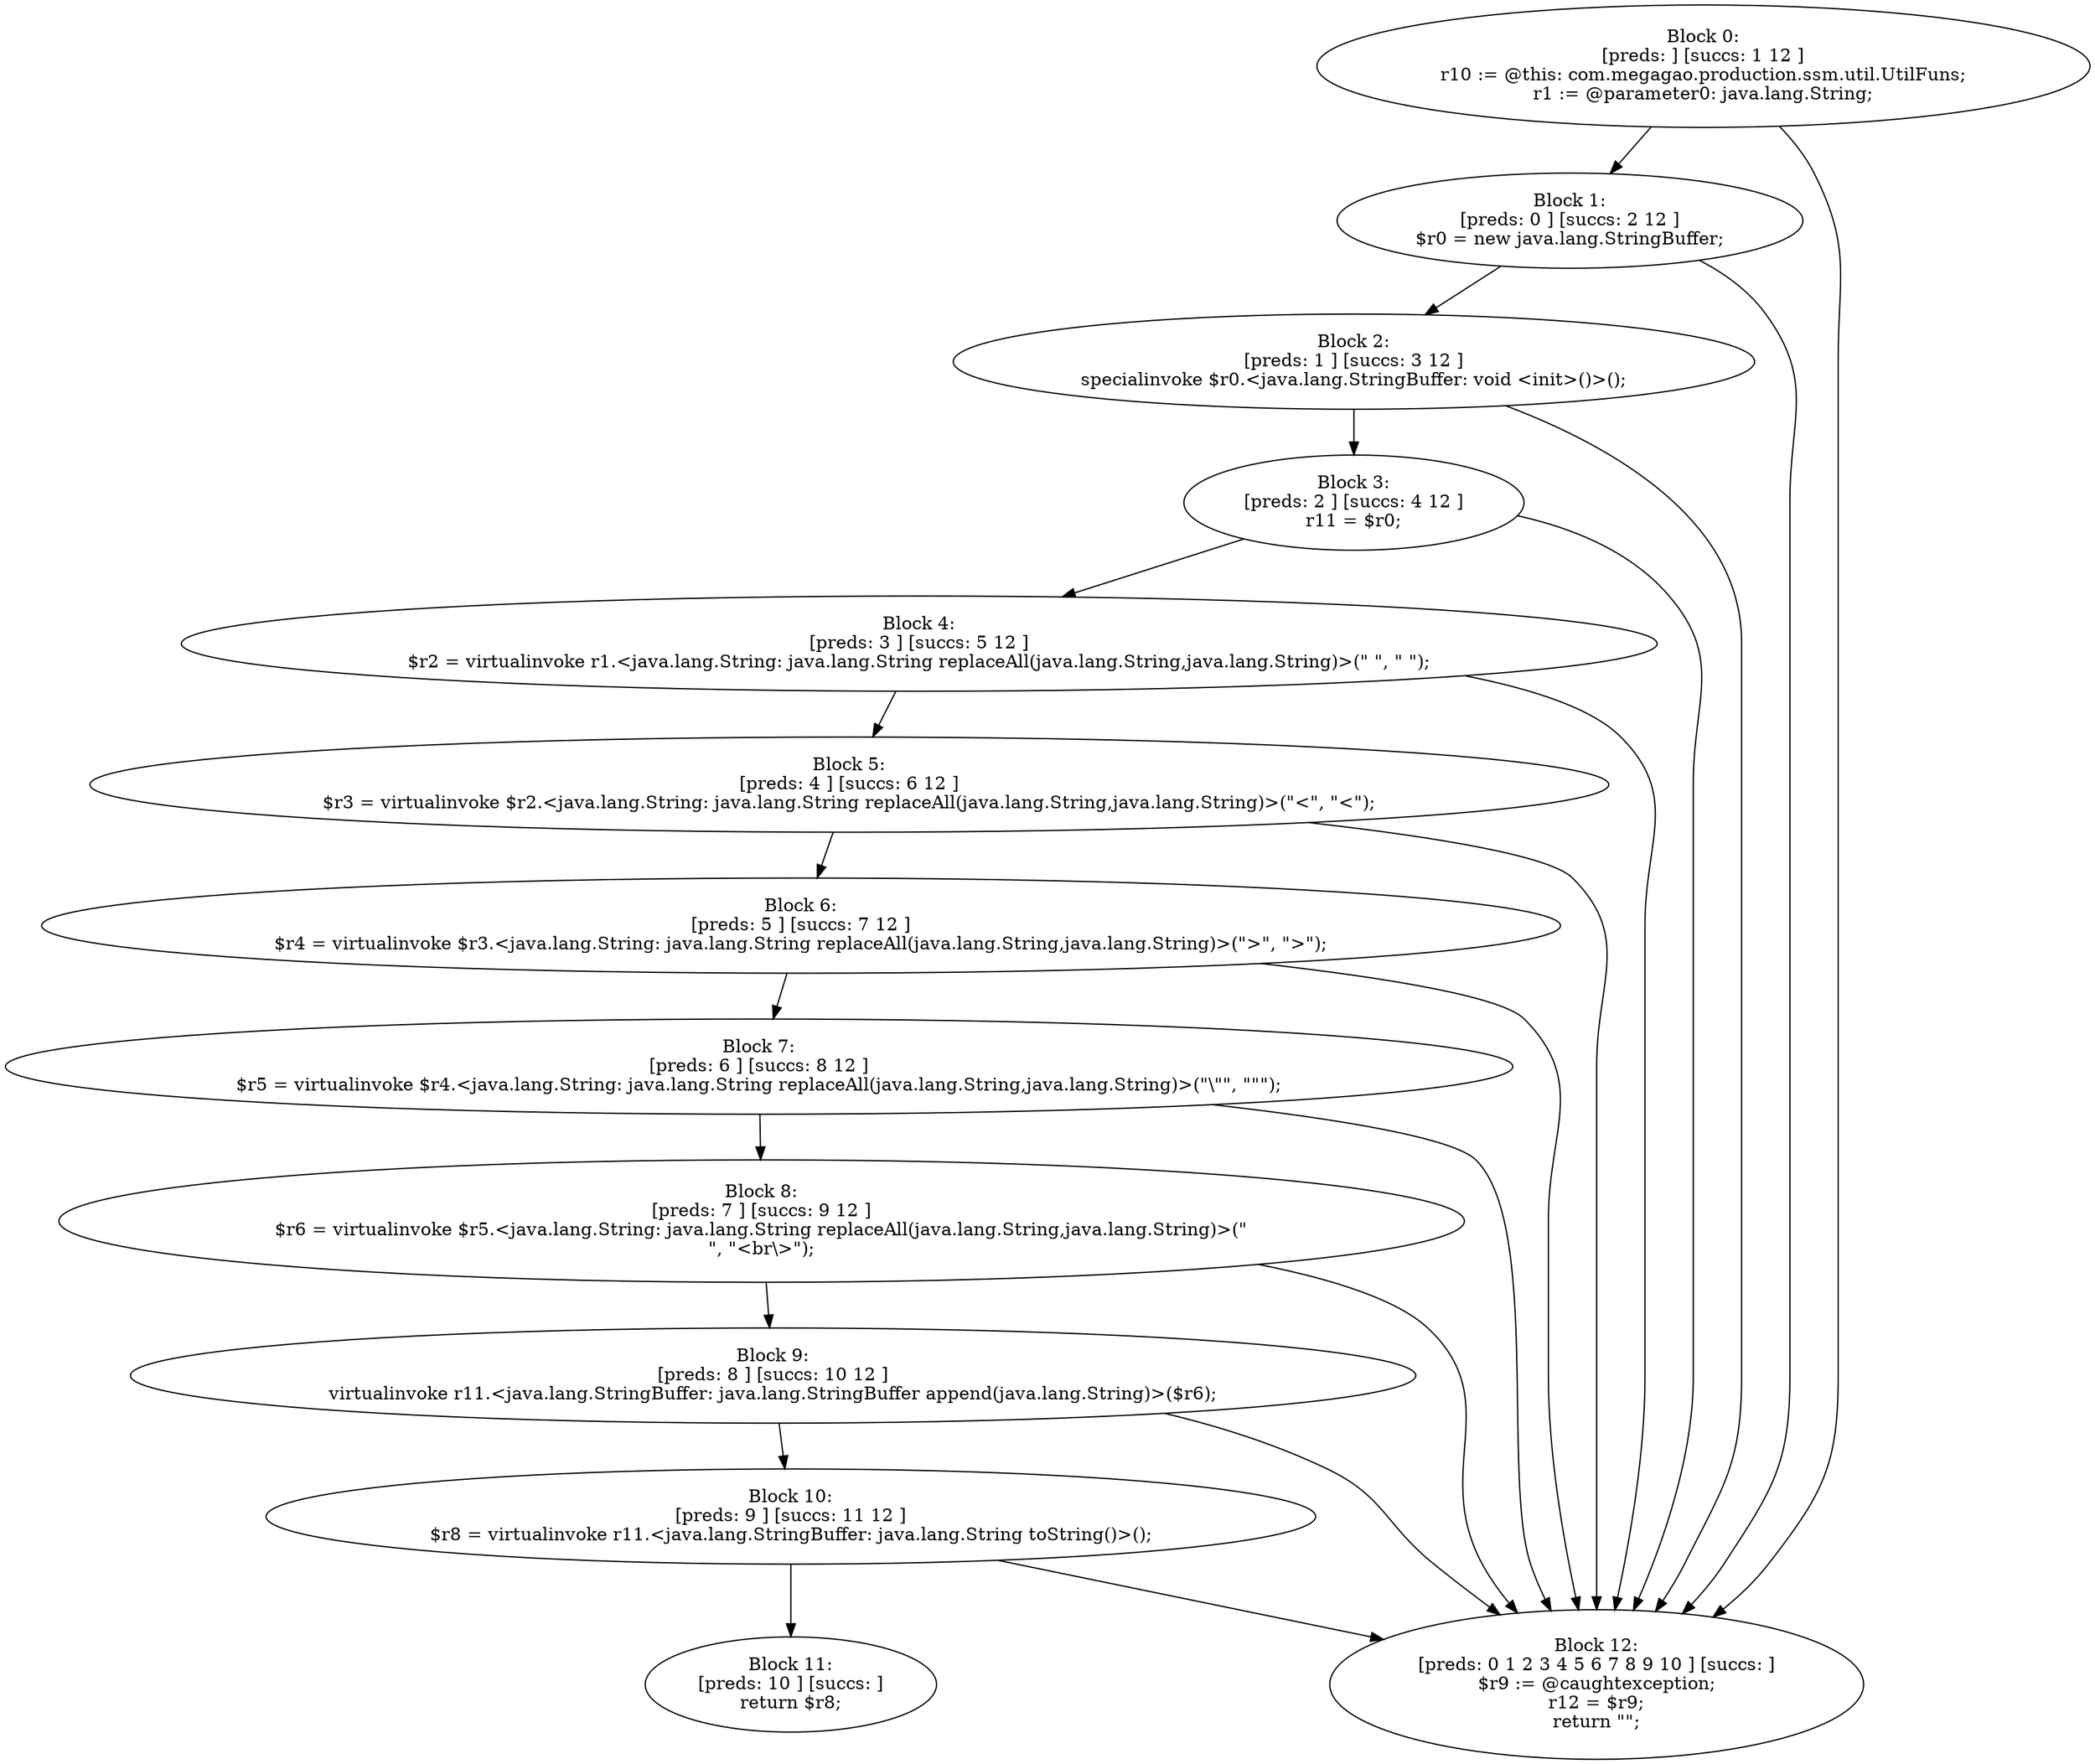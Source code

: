 digraph "unitGraph" {
    "Block 0:
[preds: ] [succs: 1 12 ]
r10 := @this: com.megagao.production.ssm.util.UtilFuns;
r1 := @parameter0: java.lang.String;
"
    "Block 1:
[preds: 0 ] [succs: 2 12 ]
$r0 = new java.lang.StringBuffer;
"
    "Block 2:
[preds: 1 ] [succs: 3 12 ]
specialinvoke $r0.<java.lang.StringBuffer: void <init>()>();
"
    "Block 3:
[preds: 2 ] [succs: 4 12 ]
r11 = $r0;
"
    "Block 4:
[preds: 3 ] [succs: 5 12 ]
$r2 = virtualinvoke r1.<java.lang.String: java.lang.String replaceAll(java.lang.String,java.lang.String)>(\" \", \"&nbsp;\");
"
    "Block 5:
[preds: 4 ] [succs: 6 12 ]
$r3 = virtualinvoke $r2.<java.lang.String: java.lang.String replaceAll(java.lang.String,java.lang.String)>(\"<\", \"&lt;\");
"
    "Block 6:
[preds: 5 ] [succs: 7 12 ]
$r4 = virtualinvoke $r3.<java.lang.String: java.lang.String replaceAll(java.lang.String,java.lang.String)>(\">\", \"&gt;\");
"
    "Block 7:
[preds: 6 ] [succs: 8 12 ]
$r5 = virtualinvoke $r4.<java.lang.String: java.lang.String replaceAll(java.lang.String,java.lang.String)>(\"\\\"\", \"&quot;\");
"
    "Block 8:
[preds: 7 ] [succs: 9 12 ]
$r6 = virtualinvoke $r5.<java.lang.String: java.lang.String replaceAll(java.lang.String,java.lang.String)>(\"\n\", \"<br\\>\");
"
    "Block 9:
[preds: 8 ] [succs: 10 12 ]
virtualinvoke r11.<java.lang.StringBuffer: java.lang.StringBuffer append(java.lang.String)>($r6);
"
    "Block 10:
[preds: 9 ] [succs: 11 12 ]
$r8 = virtualinvoke r11.<java.lang.StringBuffer: java.lang.String toString()>();
"
    "Block 11:
[preds: 10 ] [succs: ]
return $r8;
"
    "Block 12:
[preds: 0 1 2 3 4 5 6 7 8 9 10 ] [succs: ]
$r9 := @caughtexception;
r12 = $r9;
return \"\";
"
    "Block 0:
[preds: ] [succs: 1 12 ]
r10 := @this: com.megagao.production.ssm.util.UtilFuns;
r1 := @parameter0: java.lang.String;
"->"Block 1:
[preds: 0 ] [succs: 2 12 ]
$r0 = new java.lang.StringBuffer;
";
    "Block 0:
[preds: ] [succs: 1 12 ]
r10 := @this: com.megagao.production.ssm.util.UtilFuns;
r1 := @parameter0: java.lang.String;
"->"Block 12:
[preds: 0 1 2 3 4 5 6 7 8 9 10 ] [succs: ]
$r9 := @caughtexception;
r12 = $r9;
return \"\";
";
    "Block 1:
[preds: 0 ] [succs: 2 12 ]
$r0 = new java.lang.StringBuffer;
"->"Block 2:
[preds: 1 ] [succs: 3 12 ]
specialinvoke $r0.<java.lang.StringBuffer: void <init>()>();
";
    "Block 1:
[preds: 0 ] [succs: 2 12 ]
$r0 = new java.lang.StringBuffer;
"->"Block 12:
[preds: 0 1 2 3 4 5 6 7 8 9 10 ] [succs: ]
$r9 := @caughtexception;
r12 = $r9;
return \"\";
";
    "Block 2:
[preds: 1 ] [succs: 3 12 ]
specialinvoke $r0.<java.lang.StringBuffer: void <init>()>();
"->"Block 3:
[preds: 2 ] [succs: 4 12 ]
r11 = $r0;
";
    "Block 2:
[preds: 1 ] [succs: 3 12 ]
specialinvoke $r0.<java.lang.StringBuffer: void <init>()>();
"->"Block 12:
[preds: 0 1 2 3 4 5 6 7 8 9 10 ] [succs: ]
$r9 := @caughtexception;
r12 = $r9;
return \"\";
";
    "Block 3:
[preds: 2 ] [succs: 4 12 ]
r11 = $r0;
"->"Block 4:
[preds: 3 ] [succs: 5 12 ]
$r2 = virtualinvoke r1.<java.lang.String: java.lang.String replaceAll(java.lang.String,java.lang.String)>(\" \", \"&nbsp;\");
";
    "Block 3:
[preds: 2 ] [succs: 4 12 ]
r11 = $r0;
"->"Block 12:
[preds: 0 1 2 3 4 5 6 7 8 9 10 ] [succs: ]
$r9 := @caughtexception;
r12 = $r9;
return \"\";
";
    "Block 4:
[preds: 3 ] [succs: 5 12 ]
$r2 = virtualinvoke r1.<java.lang.String: java.lang.String replaceAll(java.lang.String,java.lang.String)>(\" \", \"&nbsp;\");
"->"Block 5:
[preds: 4 ] [succs: 6 12 ]
$r3 = virtualinvoke $r2.<java.lang.String: java.lang.String replaceAll(java.lang.String,java.lang.String)>(\"<\", \"&lt;\");
";
    "Block 4:
[preds: 3 ] [succs: 5 12 ]
$r2 = virtualinvoke r1.<java.lang.String: java.lang.String replaceAll(java.lang.String,java.lang.String)>(\" \", \"&nbsp;\");
"->"Block 12:
[preds: 0 1 2 3 4 5 6 7 8 9 10 ] [succs: ]
$r9 := @caughtexception;
r12 = $r9;
return \"\";
";
    "Block 5:
[preds: 4 ] [succs: 6 12 ]
$r3 = virtualinvoke $r2.<java.lang.String: java.lang.String replaceAll(java.lang.String,java.lang.String)>(\"<\", \"&lt;\");
"->"Block 6:
[preds: 5 ] [succs: 7 12 ]
$r4 = virtualinvoke $r3.<java.lang.String: java.lang.String replaceAll(java.lang.String,java.lang.String)>(\">\", \"&gt;\");
";
    "Block 5:
[preds: 4 ] [succs: 6 12 ]
$r3 = virtualinvoke $r2.<java.lang.String: java.lang.String replaceAll(java.lang.String,java.lang.String)>(\"<\", \"&lt;\");
"->"Block 12:
[preds: 0 1 2 3 4 5 6 7 8 9 10 ] [succs: ]
$r9 := @caughtexception;
r12 = $r9;
return \"\";
";
    "Block 6:
[preds: 5 ] [succs: 7 12 ]
$r4 = virtualinvoke $r3.<java.lang.String: java.lang.String replaceAll(java.lang.String,java.lang.String)>(\">\", \"&gt;\");
"->"Block 7:
[preds: 6 ] [succs: 8 12 ]
$r5 = virtualinvoke $r4.<java.lang.String: java.lang.String replaceAll(java.lang.String,java.lang.String)>(\"\\\"\", \"&quot;\");
";
    "Block 6:
[preds: 5 ] [succs: 7 12 ]
$r4 = virtualinvoke $r3.<java.lang.String: java.lang.String replaceAll(java.lang.String,java.lang.String)>(\">\", \"&gt;\");
"->"Block 12:
[preds: 0 1 2 3 4 5 6 7 8 9 10 ] [succs: ]
$r9 := @caughtexception;
r12 = $r9;
return \"\";
";
    "Block 7:
[preds: 6 ] [succs: 8 12 ]
$r5 = virtualinvoke $r4.<java.lang.String: java.lang.String replaceAll(java.lang.String,java.lang.String)>(\"\\\"\", \"&quot;\");
"->"Block 8:
[preds: 7 ] [succs: 9 12 ]
$r6 = virtualinvoke $r5.<java.lang.String: java.lang.String replaceAll(java.lang.String,java.lang.String)>(\"\n\", \"<br\\>\");
";
    "Block 7:
[preds: 6 ] [succs: 8 12 ]
$r5 = virtualinvoke $r4.<java.lang.String: java.lang.String replaceAll(java.lang.String,java.lang.String)>(\"\\\"\", \"&quot;\");
"->"Block 12:
[preds: 0 1 2 3 4 5 6 7 8 9 10 ] [succs: ]
$r9 := @caughtexception;
r12 = $r9;
return \"\";
";
    "Block 8:
[preds: 7 ] [succs: 9 12 ]
$r6 = virtualinvoke $r5.<java.lang.String: java.lang.String replaceAll(java.lang.String,java.lang.String)>(\"\n\", \"<br\\>\");
"->"Block 9:
[preds: 8 ] [succs: 10 12 ]
virtualinvoke r11.<java.lang.StringBuffer: java.lang.StringBuffer append(java.lang.String)>($r6);
";
    "Block 8:
[preds: 7 ] [succs: 9 12 ]
$r6 = virtualinvoke $r5.<java.lang.String: java.lang.String replaceAll(java.lang.String,java.lang.String)>(\"\n\", \"<br\\>\");
"->"Block 12:
[preds: 0 1 2 3 4 5 6 7 8 9 10 ] [succs: ]
$r9 := @caughtexception;
r12 = $r9;
return \"\";
";
    "Block 9:
[preds: 8 ] [succs: 10 12 ]
virtualinvoke r11.<java.lang.StringBuffer: java.lang.StringBuffer append(java.lang.String)>($r6);
"->"Block 10:
[preds: 9 ] [succs: 11 12 ]
$r8 = virtualinvoke r11.<java.lang.StringBuffer: java.lang.String toString()>();
";
    "Block 9:
[preds: 8 ] [succs: 10 12 ]
virtualinvoke r11.<java.lang.StringBuffer: java.lang.StringBuffer append(java.lang.String)>($r6);
"->"Block 12:
[preds: 0 1 2 3 4 5 6 7 8 9 10 ] [succs: ]
$r9 := @caughtexception;
r12 = $r9;
return \"\";
";
    "Block 10:
[preds: 9 ] [succs: 11 12 ]
$r8 = virtualinvoke r11.<java.lang.StringBuffer: java.lang.String toString()>();
"->"Block 11:
[preds: 10 ] [succs: ]
return $r8;
";
    "Block 10:
[preds: 9 ] [succs: 11 12 ]
$r8 = virtualinvoke r11.<java.lang.StringBuffer: java.lang.String toString()>();
"->"Block 12:
[preds: 0 1 2 3 4 5 6 7 8 9 10 ] [succs: ]
$r9 := @caughtexception;
r12 = $r9;
return \"\";
";
}
